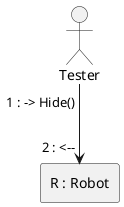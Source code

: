 @startuml
'autonumber "0:"
skinparam linestyle ortho

actor Tester as Tester
rectangle "R : Robot" as S

Tester --> S: "1 : -> Hide()" "2 : <--"



@enduml